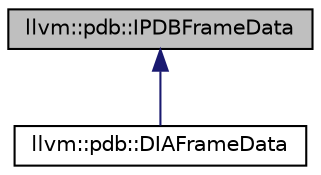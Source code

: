 digraph "llvm::pdb::IPDBFrameData"
{
 // LATEX_PDF_SIZE
  bgcolor="transparent";
  edge [fontname="Helvetica",fontsize="10",labelfontname="Helvetica",labelfontsize="10"];
  node [fontname="Helvetica",fontsize="10",shape=record];
  Node1 [label="llvm::pdb::IPDBFrameData",height=0.2,width=0.4,color="black", fillcolor="grey75", style="filled", fontcolor="black",tooltip="IPDBFrameData defines an interface used to represent a frame data of some code block."];
  Node1 -> Node2 [dir="back",color="midnightblue",fontsize="10",style="solid",fontname="Helvetica"];
  Node2 [label="llvm::pdb::DIAFrameData",height=0.2,width=0.4,color="black",URL="$classllvm_1_1pdb_1_1DIAFrameData.html",tooltip=" "];
}
